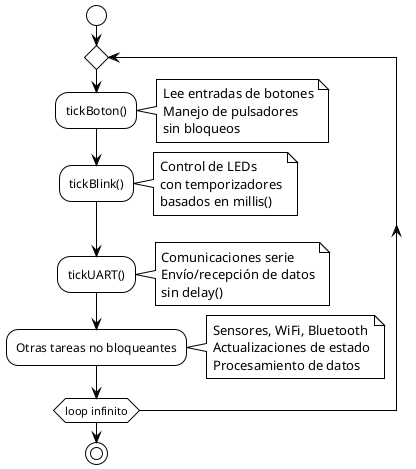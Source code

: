 @startuml no_bloqueante
!theme plain

start

repeat
  :tickBoton();
  note right
    Lee entradas de botones
    Manejo de pulsadores
    sin bloqueos
  end note
  
  :tickBlink();
  note right
    Control de LEDs
    con temporizadores
    basados en millis()
  end note
  
  :tickUART();
  note right
    Comunicaciones serie
    Envío/recepción de datos
    sin delay()
  end note
  
  :Otras tareas no bloqueantes;
  note right
    Sensores, WiFi, Bluetooth
    Actualizaciones de estado
    Procesamiento de datos
  end note

repeat while (loop infinito)

stop

@enduml

